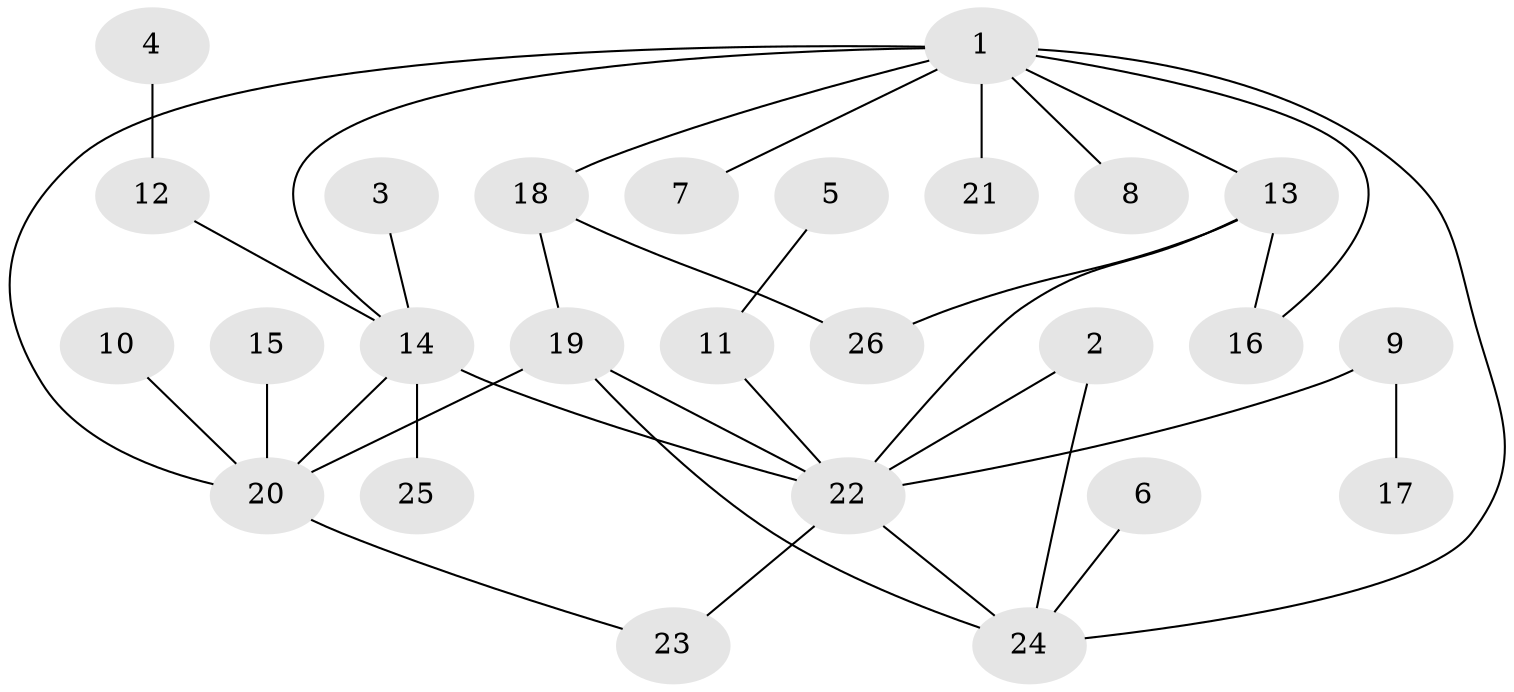 // original degree distribution, {2: 0.19607843137254902, 9: 0.0196078431372549, 6: 0.058823529411764705, 8: 0.0196078431372549, 4: 0.058823529411764705, 5: 0.0392156862745098, 3: 0.11764705882352941, 1: 0.49019607843137253}
// Generated by graph-tools (version 1.1) at 2025/26/03/09/25 03:26:48]
// undirected, 26 vertices, 35 edges
graph export_dot {
graph [start="1"]
  node [color=gray90,style=filled];
  1;
  2;
  3;
  4;
  5;
  6;
  7;
  8;
  9;
  10;
  11;
  12;
  13;
  14;
  15;
  16;
  17;
  18;
  19;
  20;
  21;
  22;
  23;
  24;
  25;
  26;
  1 -- 7 [weight=1.0];
  1 -- 8 [weight=1.0];
  1 -- 13 [weight=1.0];
  1 -- 14 [weight=1.0];
  1 -- 16 [weight=1.0];
  1 -- 18 [weight=1.0];
  1 -- 20 [weight=1.0];
  1 -- 21 [weight=1.0];
  1 -- 24 [weight=1.0];
  2 -- 22 [weight=1.0];
  2 -- 24 [weight=1.0];
  3 -- 14 [weight=1.0];
  4 -- 12 [weight=1.0];
  5 -- 11 [weight=1.0];
  6 -- 24 [weight=1.0];
  9 -- 17 [weight=1.0];
  9 -- 22 [weight=1.0];
  10 -- 20 [weight=1.0];
  11 -- 22 [weight=1.0];
  12 -- 14 [weight=1.0];
  13 -- 16 [weight=1.0];
  13 -- 22 [weight=1.0];
  13 -- 26 [weight=1.0];
  14 -- 20 [weight=1.0];
  14 -- 22 [weight=1.0];
  14 -- 25 [weight=1.0];
  15 -- 20 [weight=1.0];
  18 -- 19 [weight=1.0];
  18 -- 26 [weight=1.0];
  19 -- 20 [weight=1.0];
  19 -- 22 [weight=1.0];
  19 -- 24 [weight=1.0];
  20 -- 23 [weight=1.0];
  22 -- 23 [weight=1.0];
  22 -- 24 [weight=1.0];
}
